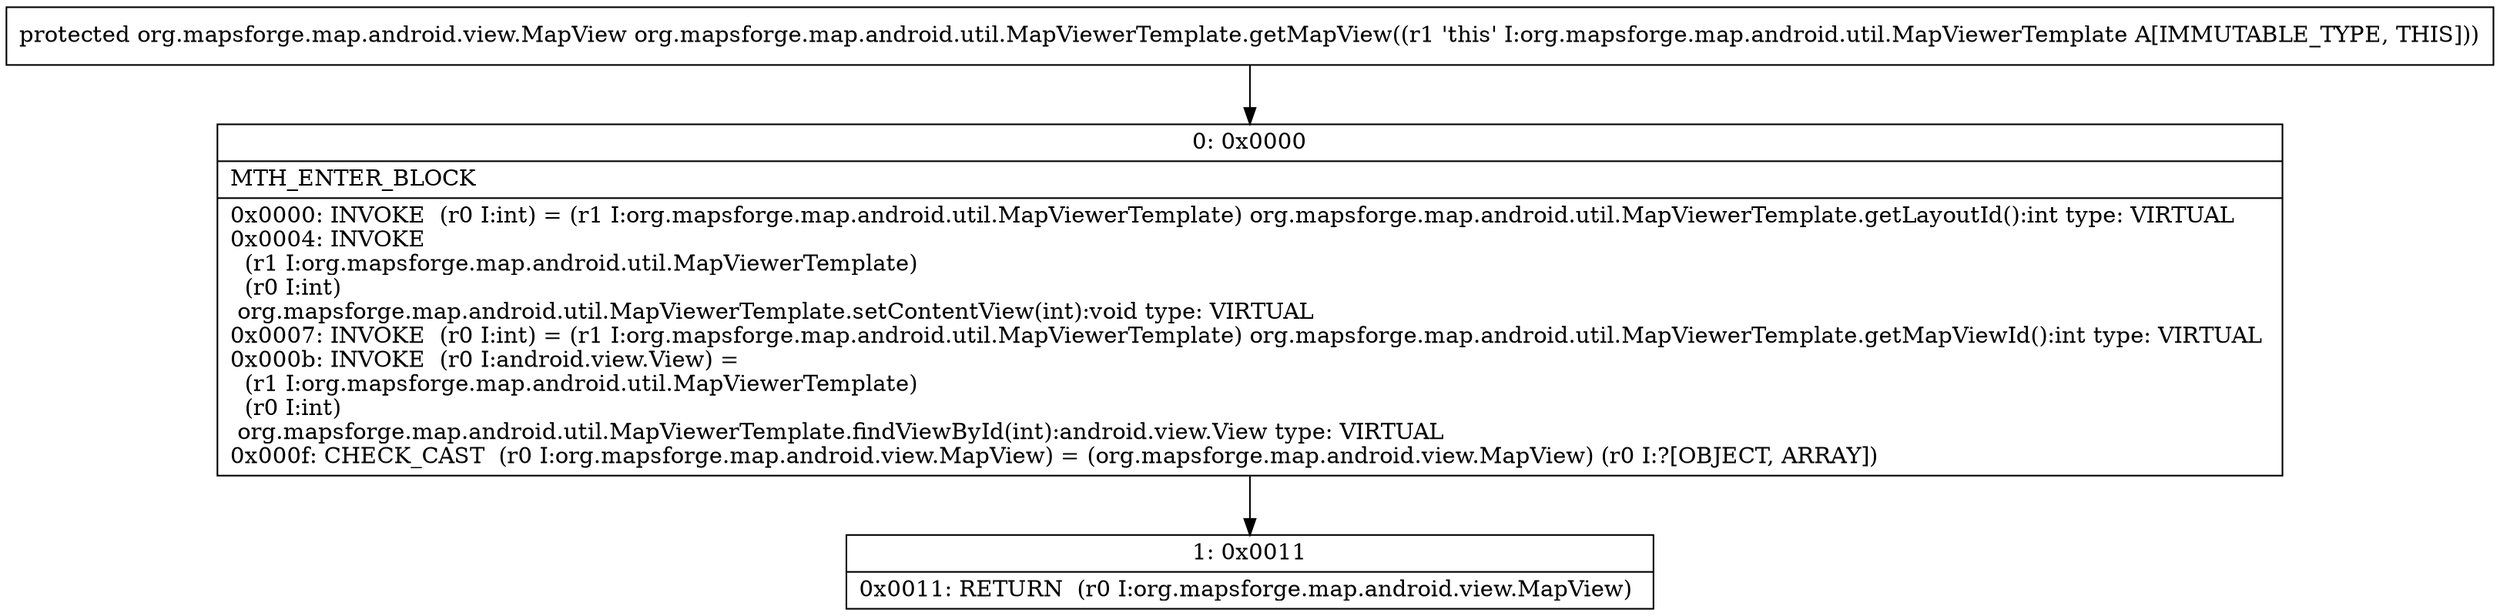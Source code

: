 digraph "CFG fororg.mapsforge.map.android.util.MapViewerTemplate.getMapView()Lorg\/mapsforge\/map\/android\/view\/MapView;" {
Node_0 [shape=record,label="{0\:\ 0x0000|MTH_ENTER_BLOCK\l|0x0000: INVOKE  (r0 I:int) = (r1 I:org.mapsforge.map.android.util.MapViewerTemplate) org.mapsforge.map.android.util.MapViewerTemplate.getLayoutId():int type: VIRTUAL \l0x0004: INVOKE  \l  (r1 I:org.mapsforge.map.android.util.MapViewerTemplate)\l  (r0 I:int)\l org.mapsforge.map.android.util.MapViewerTemplate.setContentView(int):void type: VIRTUAL \l0x0007: INVOKE  (r0 I:int) = (r1 I:org.mapsforge.map.android.util.MapViewerTemplate) org.mapsforge.map.android.util.MapViewerTemplate.getMapViewId():int type: VIRTUAL \l0x000b: INVOKE  (r0 I:android.view.View) = \l  (r1 I:org.mapsforge.map.android.util.MapViewerTemplate)\l  (r0 I:int)\l org.mapsforge.map.android.util.MapViewerTemplate.findViewById(int):android.view.View type: VIRTUAL \l0x000f: CHECK_CAST  (r0 I:org.mapsforge.map.android.view.MapView) = (org.mapsforge.map.android.view.MapView) (r0 I:?[OBJECT, ARRAY]) \l}"];
Node_1 [shape=record,label="{1\:\ 0x0011|0x0011: RETURN  (r0 I:org.mapsforge.map.android.view.MapView) \l}"];
MethodNode[shape=record,label="{protected org.mapsforge.map.android.view.MapView org.mapsforge.map.android.util.MapViewerTemplate.getMapView((r1 'this' I:org.mapsforge.map.android.util.MapViewerTemplate A[IMMUTABLE_TYPE, THIS])) }"];
MethodNode -> Node_0;
Node_0 -> Node_1;
}

